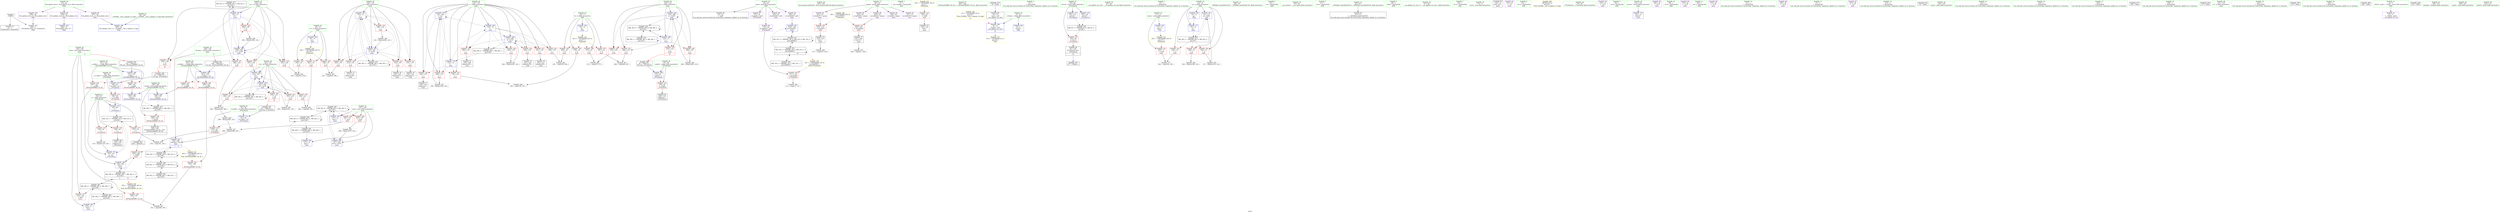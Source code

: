 digraph "SVFG" {
	label="SVFG";

	Node0x5646e9a7a780 [shape=record,color=grey,label="{NodeID: 0\nNullPtr}"];
	Node0x5646e9a7a780 -> Node0x5646e9a91f70[style=solid];
	Node0x5646e9a7a780 -> Node0x5646e9a98750[style=solid];
	Node0x5646e9aaab80 [shape=record,color=black,label="{NodeID: 277\nMR_32V_2 = PHI(MR_32V_4, MR_32V_1, )\npts\{140 \}\n}"];
	Node0x5646e9aaab80 -> Node0x5646e9a997c0[style=dashed];
	Node0x5646e9a93d40 [shape=record,color=blue,label="{NodeID: 194\n143\<--299\ny\<--inc52\nmain\n}"];
	Node0x5646e9a93d40 -> Node0x5646e9a97280[style=dashed];
	Node0x5646e9a93d40 -> Node0x5646e9a97350[style=dashed];
	Node0x5646e9a93d40 -> Node0x5646e9a97420[style=dashed];
	Node0x5646e9a93d40 -> Node0x5646e9a974f0[style=dashed];
	Node0x5646e9a93d40 -> Node0x5646e9a93d40[style=dashed];
	Node0x5646e9a93d40 -> Node0x5646e9ab3680[style=dashed];
	Node0x5646e9a90f90 [shape=record,color=red,label="{NodeID: 111\n261\<--18\n\<--w\nmain\n}"];
	Node0x5646e9a90f90 -> Node0x5646e9a95070[style=solid];
	Node0x5646e9a8f0b0 [shape=record,color=green,label="{NodeID: 28\n22\<--24\ngrid\<--grid_field_insensitive\nGlob }"];
	Node0x5646e9a8f0b0 -> Node0x5646e9a92140[style=solid];
	Node0x5646e9a8f0b0 -> Node0x5646e9a93450[style=solid];
	Node0x5646e9a8f0b0 -> Node0x5646e9a93520[style=solid];
	Node0x5646e9a8f0b0 -> Node0x5646e9a935f0[style=solid];
	Node0x5646e9a8f0b0 -> Node0x5646e9a936c0[style=solid];
	Node0x5646e9a96f40 [shape=record,color=red,label="{NodeID: 139\n260\<--141\n\<--x2\nmain\n}"];
	Node0x5646e9a96f40 -> Node0x5646e9a95070[style=solid];
	Node0x5646e9a91a00 [shape=record,color=green,label="{NodeID: 56\n195\<--196\nllvm.memset.p0i8.i64\<--llvm.memset.p0i8.i64_field_insensitive\n}"];
	Node0x5646e9a9dfe0 [shape=record,color=grey,label="{NodeID: 250\n285 = Binary(283, 284, )\n}"];
	Node0x5646e9a9dfe0 -> Node0x5646e9a9dce0[style=solid];
	Node0x5646e9a98750 [shape=record,color=blue, style = dotted,label="{NodeID: 167\n368\<--3\nllvm.global_ctors_2\<--dummyVal\nGlob }"];
	Node0x5646e9a931e0 [shape=record,color=purple,label="{NodeID: 84\n214\<--20\narrayidx17\<--gmap\nmain\n}"];
	Node0x5646e9a931e0 -> Node0x5646e9a97830[style=solid];
	Node0x5646e9a7a8d0 [shape=record,color=green,label="{NodeID: 1\n7\<--1\n__dso_handle\<--dummyObj\nGlob }"];
	Node0x5646e9aab080 [shape=record,color=black,label="{NodeID: 278\nMR_34V_2 = PHI(MR_34V_3, MR_34V_1, )\npts\{142 \}\n}"];
	Node0x5646e9aab080 -> Node0x5646e9a99890[style=dashed];
	Node0x5646e9aab080 -> Node0x5646e9aab080[style=dashed];
	Node0x5646e9a93e10 [shape=record,color=blue,label="{NodeID: 195\n141\<--304\nx2\<--inc55\nmain\n}"];
	Node0x5646e9a93e10 -> Node0x5646e9a96f40[style=dashed];
	Node0x5646e9a93e10 -> Node0x5646e9a97010[style=dashed];
	Node0x5646e9a93e10 -> Node0x5646e9a970e0[style=dashed];
	Node0x5646e9a93e10 -> Node0x5646e9a971b0[style=dashed];
	Node0x5646e9a93e10 -> Node0x5646e9a99890[style=dashed];
	Node0x5646e9a93e10 -> Node0x5646e9a93e10[style=dashed];
	Node0x5646e9a93e10 -> Node0x5646e9aab080[style=dashed];
	Node0x5646e9a91060 [shape=record,color=red,label="{NodeID: 112\n152\<--29\n\<--stdin\nmain\n}"];
	Node0x5646e9a91060 -> Node0x5646e9a92680[style=solid];
	Node0x5646e9a8f1b0 [shape=record,color=green,label="{NodeID: 29\n40\<--44\nllvm.global_ctors\<--llvm.global_ctors_field_insensitive\nGlob }"];
	Node0x5646e9a8f1b0 -> Node0x5646e9a90470[style=solid];
	Node0x5646e9a8f1b0 -> Node0x5646e9a90570[style=solid];
	Node0x5646e9a8f1b0 -> Node0x5646e9a90670[style=solid];
	Node0x5646e9a97010 [shape=record,color=red,label="{NodeID: 140\n276\<--141\n\<--x2\nmain\n|{<s0>10}}"];
	Node0x5646e9a97010:s0 -> Node0x5646e9acc080[style=solid,color=red];
	Node0x5646e9a91b00 [shape=record,color=green,label="{NodeID: 57\n291\<--292\n_ZSt3maxIiERKT_S2_S2_\<--_ZSt3maxIiERKT_S2_S2__field_insensitive\n}"];
	Node0x5646e9a9e160 [shape=record,color=grey,label="{NodeID: 251\n246 = Binary(245, 120, )\n}"];
	Node0x5646e9a9e160 -> Node0x5646e9a99550[style=solid];
	Node0x5646e9a98850 [shape=record,color=blue,label="{NodeID: 168\n8\<--74\n_ZL2pi\<--conv\n__cxx_global_var_init.1\n|{<s0>14}}"];
	Node0x5646e9a98850:s0 -> Node0x5646e9abaf10[style=dashed,color=blue];
	Node0x5646e9a932b0 [shape=record,color=purple,label="{NodeID: 85\n222\<--20\narrayidx20\<--gmap\nmain\n}"];
	Node0x5646e9a7daa0 [shape=record,color=green,label="{NodeID: 2\n9\<--1\n\<--dummyObj\nCan only get source location for instruction, argument, global var or function.}"];
	Node0x5646e9aab580 [shape=record,color=black,label="{NodeID: 279\nMR_36V_2 = PHI(MR_36V_3, MR_36V_1, )\npts\{144 \}\n}"];
	Node0x5646e9aab580 -> Node0x5646e9aab580[style=dashed];
	Node0x5646e9aab580 -> Node0x5646e9ab3680[style=dashed];
	Node0x5646e9a93ee0 [shape=record,color=blue,label="{NodeID: 196\n139\<--309\nx1\<--inc58\nmain\n}"];
	Node0x5646e9a93ee0 -> Node0x5646e9a96b30[style=dashed];
	Node0x5646e9a93ee0 -> Node0x5646e9a96c00[style=dashed];
	Node0x5646e9a93ee0 -> Node0x5646e9a96cd0[style=dashed];
	Node0x5646e9a93ee0 -> Node0x5646e9a96da0[style=dashed];
	Node0x5646e9a93ee0 -> Node0x5646e9a96e70[style=dashed];
	Node0x5646e9a93ee0 -> Node0x5646e9a93ee0[style=dashed];
	Node0x5646e9a93ee0 -> Node0x5646e9aaab80[style=dashed];
	Node0x5646e9a91130 [shape=record,color=red,label="{NodeID: 113\n126\<--85\n\<--retval\n_Z7iscleariii\n}"];
	Node0x5646e9a91130 -> Node0x5646e9a925b0[style=solid];
	Node0x5646e9a8f2b0 [shape=record,color=green,label="{NodeID: 30\n45\<--46\n__cxx_global_var_init\<--__cxx_global_var_init_field_insensitive\n}"];
	Node0x5646e9a970e0 [shape=record,color=red,label="{NodeID: 141\n283\<--141\n\<--x2\nmain\n}"];
	Node0x5646e9a970e0 -> Node0x5646e9a9dfe0[style=solid];
	Node0x5646e9a91c00 [shape=record,color=green,label="{NodeID: 58\n339\<--340\nretval\<--retval_field_insensitive\n_ZSt3maxIiERKT_S2_S2_\n}"];
	Node0x5646e9a91c00 -> Node0x5646e9a97aa0[style=solid];
	Node0x5646e9a91c00 -> Node0x5646e9a94220[style=solid];
	Node0x5646e9a91c00 -> Node0x5646e9a942f0[style=solid];
	Node0x5646e9a9e2e0 [shape=record,color=grey,label="{NodeID: 252\n280 = Binary(279, 120, )\n}"];
	Node0x5646e9a9e2e0 -> Node0x5646e9a99a30[style=solid];
	Node0x5646e9a98920 [shape=record,color=blue,label="{NodeID: 169\n87\<--82\ny.addr\<--y\n_Z7iscleariii\n}"];
	Node0x5646e9a98920 -> Node0x5646e9a91200[style=dashed];
	Node0x5646e9a93380 [shape=record,color=purple,label="{NodeID: 86\n225\<--20\narrayidx22\<--gmap\nmain\n}"];
	Node0x5646e9a93380 -> Node0x5646e9a97900[style=solid];
	Node0x5646e9a7db30 [shape=record,color=green,label="{NodeID: 3\n12\<--1\n\<--dummyObj\nCan only get source location for instruction, argument, global var or function.}"];
	Node0x5646e9aaba80 [shape=record,color=black,label="{NodeID: 280\nMR_38V_2 = PHI(MR_38V_4, MR_38V_1, )\npts\{146 \}\n}"];
	Node0x5646e9aaba80 -> Node0x5646e9a99620[style=dashed];
	Node0x5646e9a93fb0 [shape=record,color=blue,label="{NodeID: 197\n14\<--317\ng\<--inc62\nmain\n}"];
	Node0x5646e9a93fb0 -> Node0x5646e9aa9c80[style=dashed];
	Node0x5646e9a91200 [shape=record,color=red,label="{NodeID: 114\n105\<--87\n\<--y.addr\n_Z7iscleariii\n}"];
	Node0x5646e9a91200 -> Node0x5646e9a92410[style=solid];
	Node0x5646e9a8f3b0 [shape=record,color=green,label="{NodeID: 31\n49\<--50\n_ZNSt8ios_base4InitC1Ev\<--_ZNSt8ios_base4InitC1Ev_field_insensitive\n}"];
	Node0x5646e9a971b0 [shape=record,color=red,label="{NodeID: 142\n303\<--141\n\<--x2\nmain\n}"];
	Node0x5646e9a971b0 -> Node0x5646e9a9e760[style=solid];
	Node0x5646e9a91cd0 [shape=record,color=green,label="{NodeID: 59\n341\<--342\n__a.addr\<--__a.addr_field_insensitive\n_ZSt3maxIiERKT_S2_S2_\n}"];
	Node0x5646e9a91cd0 -> Node0x5646e9a97b70[style=solid];
	Node0x5646e9a91cd0 -> Node0x5646e9a97c40[style=solid];
	Node0x5646e9a91cd0 -> Node0x5646e9a94080[style=solid];
	Node0x5646e9a9e460 [shape=record,color=grey,label="{NodeID: 253\n119 = Binary(118, 120, )\n}"];
	Node0x5646e9a9e460 -> Node0x5646e9a98d30[style=solid];
	Node0x5646e9a989f0 [shape=record,color=blue,label="{NodeID: 170\n89\<--83\nx1.addr\<--x1\n_Z7iscleariii\n}"];
	Node0x5646e9a989f0 -> Node0x5646e9a95bc0[style=dashed];
	Node0x5646e9a93450 [shape=record,color=purple,label="{NodeID: 87\n107\<--22\narrayidx\<--grid\n_Z7iscleariii\n}"];
	Node0x5646e9a7e880 [shape=record,color=green,label="{NodeID: 4\n25\<--1\n.str\<--dummyObj\nGlob }"];
	Node0x5646e9aabf80 [shape=record,color=black,label="{NodeID: 281\nMR_40V_2 = PHI(MR_40V_4, MR_40V_1, )\npts\{148 \}\n}"];
	Node0x5646e9aabf80 -> Node0x5646e9a996f0[style=dashed];
	Node0x5646e9a94080 [shape=record,color=blue,label="{NodeID: 198\n341\<--337\n__a.addr\<--__a\n_ZSt3maxIiERKT_S2_S2_\n}"];
	Node0x5646e9a94080 -> Node0x5646e9a97b70[style=dashed];
	Node0x5646e9a94080 -> Node0x5646e9a97c40[style=dashed];
	Node0x5646e9a95bc0 [shape=record,color=red,label="{NodeID: 115\n98\<--89\n\<--x1.addr\n_Z7iscleariii\n}"];
	Node0x5646e9a95bc0 -> Node0x5646e9a98b90[style=solid];
	Node0x5646e9a8f4b0 [shape=record,color=green,label="{NodeID: 32\n55\<--56\n__cxa_atexit\<--__cxa_atexit_field_insensitive\n}"];
	Node0x5646e9a97280 [shape=record,color=red,label="{NodeID: 143\n266\<--143\n\<--y\nmain\n}"];
	Node0x5646e9a97280 -> Node0x5646e9a94ef0[style=solid];
	Node0x5646e9a91da0 [shape=record,color=green,label="{NodeID: 60\n343\<--344\n__b.addr\<--__b.addr_field_insensitive\n_ZSt3maxIiERKT_S2_S2_\n}"];
	Node0x5646e9a91da0 -> Node0x5646e9a97d10[style=solid];
	Node0x5646e9a91da0 -> Node0x5646e9a97de0[style=solid];
	Node0x5646e9a91da0 -> Node0x5646e9a94150[style=solid];
	Node0x5646e9a9e5e0 [shape=record,color=grey,label="{NodeID: 254\n299 = Binary(298, 120, )\n}"];
	Node0x5646e9a9e5e0 -> Node0x5646e9a93d40[style=solid];
	Node0x5646e9a98ac0 [shape=record,color=blue,label="{NodeID: 171\n91\<--84\nx2.addr\<--x2\n_Z7iscleariii\n}"];
	Node0x5646e9a98ac0 -> Node0x5646e9a95c90[style=dashed];
	Node0x5646e9a93520 [shape=record,color=purple,label="{NodeID: 88\n110\<--22\narrayidx2\<--grid\n_Z7iscleariii\n}"];
	Node0x5646e9a93520 -> Node0x5646e9a95fd0[style=solid];
	Node0x5646e9a7e910 [shape=record,color=green,label="{NodeID: 5\n27\<--1\n.str.2\<--dummyObj\nGlob }"];
	Node0x5646e9aac480 [shape=record,color=black,label="{NodeID: 282\nMR_42V_2 = PHI(MR_42V_3, MR_42V_1, )\npts\{150 \}\n}"];
	Node0x5646e9aac480 -> Node0x5646e9aaeb80[style=dashed];
	Node0x5646e9a94150 [shape=record,color=blue,label="{NodeID: 199\n343\<--338\n__b.addr\<--__b\n_ZSt3maxIiERKT_S2_S2_\n}"];
	Node0x5646e9a94150 -> Node0x5646e9a97d10[style=dashed];
	Node0x5646e9a94150 -> Node0x5646e9a97de0[style=dashed];
	Node0x5646e9a95c90 [shape=record,color=red,label="{NodeID: 116\n102\<--91\n\<--x2.addr\n_Z7iscleariii\n}"];
	Node0x5646e9a95c90 -> Node0x5646e9a95370[style=solid];
	Node0x5646e9a8f5b0 [shape=record,color=green,label="{NodeID: 33\n54\<--60\n_ZNSt8ios_base4InitD1Ev\<--_ZNSt8ios_base4InitD1Ev_field_insensitive\n}"];
	Node0x5646e9a8f5b0 -> Node0x5646e9a92240[style=solid];
	Node0x5646e9ab5480 [shape=record,color=black,label="{NodeID: 310\nMR_49V_3 = PHI(MR_49V_4, MR_49V_2, )\npts\{340 \}\n}"];
	Node0x5646e9ab5480 -> Node0x5646e9a97aa0[style=dashed];
	Node0x5646e9a97350 [shape=record,color=red,label="{NodeID: 144\n270\<--143\n\<--y\nmain\n}"];
	Node0x5646e9a97350 -> Node0x5646e9a9f1e0[style=solid];
	Node0x5646e9a91e70 [shape=record,color=green,label="{NodeID: 61\n42\<--361\n_GLOBAL__sub_I_naguib_2_0.cpp\<--_GLOBAL__sub_I_naguib_2_0.cpp_field_insensitive\n}"];
	Node0x5646e9a91e70 -> Node0x5646e9a98650[style=solid];
	Node0x5646e9aae020 [shape=record,color=yellow,style=double,label="{NodeID: 338\n14V_1 = ENCHI(MR_14V_0)\npts\{240000 \}\nFun[_Z7iscleariii]}"];
	Node0x5646e9aae020 -> Node0x5646e9a95fd0[style=dashed];
	Node0x5646e9a9e760 [shape=record,color=grey,label="{NodeID: 255\n304 = Binary(303, 120, )\n}"];
	Node0x5646e9a9e760 -> Node0x5646e9a93e10[style=solid];
	Node0x5646e9a98b90 [shape=record,color=blue,label="{NodeID: 172\n93\<--98\ni\<--\n_Z7iscleariii\n}"];
	Node0x5646e9a98b90 -> Node0x5646e9ab2c80[style=dashed];
	Node0x5646e9a935f0 [shape=record,color=purple,label="{NodeID: 89\n233\<--22\narrayidx26\<--grid\nmain\n}"];
	Node0x5646e9a79690 [shape=record,color=green,label="{NodeID: 6\n29\<--1\nstdin\<--dummyObj\nGlob }"];
	Node0x5646e9aac980 [shape=record,color=black,label="{NodeID: 283\nMR_14V_2 = PHI(MR_14V_3, MR_14V_1, )\npts\{240000 \}\n}"];
	Node0x5646e9aac980 -> Node0x5646e9ab2780[style=dashed];
	Node0x5646e9a94220 [shape=record,color=blue,label="{NodeID: 200\n339\<--353\nretval\<--\n_ZSt3maxIiERKT_S2_S2_\n}"];
	Node0x5646e9a94220 -> Node0x5646e9ab5480[style=dashed];
	Node0x5646e9a95d60 [shape=record,color=red,label="{NodeID: 117\n101\<--93\n\<--i\n_Z7iscleariii\n}"];
	Node0x5646e9a95d60 -> Node0x5646e9a95370[style=solid];
	Node0x5646e9a8f6b0 [shape=record,color=green,label="{NodeID: 34\n67\<--68\n__cxx_global_var_init.1\<--__cxx_global_var_init.1_field_insensitive\n}"];
	Node0x5646e9a97420 [shape=record,color=red,label="{NodeID: 145\n274\<--143\n\<--y\nmain\n|{<s0>10}}"];
	Node0x5646e9a97420:s0 -> Node0x5646e9acbe00[style=solid,color=red];
	Node0x5646e9a91f70 [shape=record,color=black,label="{NodeID: 62\n2\<--3\ndummyVal\<--dummyVal\n}"];
	Node0x5646e9aae100 [shape=record,color=yellow,style=double,label="{NodeID: 339\n2V_1 = ENCHI(MR_2V_0)\npts\{10 \}\nFun[_GLOBAL__sub_I_naguib_2_0.cpp]|{<s0>14}}"];
	Node0x5646e9aae100:s0 -> Node0x5646e9a98850[style=dashed,color=red];
	Node0x5646e9a9e8e0 [shape=record,color=grey,label="{NodeID: 256\n169 = Binary(168, 120, )\n}"];
	Node0x5646e9a98c60 [shape=record,color=blue,label="{NodeID: 173\n85\<--115\nretval\<--\n_Z7iscleariii\n}"];
	Node0x5646e9a98c60 -> Node0x5646e9aaf080[style=dashed];
	Node0x5646e9a936c0 [shape=record,color=purple,label="{NodeID: 90\n236\<--22\narrayidx28\<--grid\nmain\n}"];
	Node0x5646e9a936c0 -> Node0x5646e9a993b0[style=solid];
	Node0x5646e9a79720 [shape=record,color=green,label="{NodeID: 7\n30\<--1\n.str.3\<--dummyObj\nGlob }"];
	Node0x5646e9a942f0 [shape=record,color=blue,label="{NodeID: 201\n339\<--356\nretval\<--\n_ZSt3maxIiERKT_S2_S2_\n}"];
	Node0x5646e9a942f0 -> Node0x5646e9ab5480[style=dashed];
	Node0x5646e9a95e30 [shape=record,color=red,label="{NodeID: 118\n108\<--93\n\<--i\n_Z7iscleariii\n}"];
	Node0x5646e9a95e30 -> Node0x5646e9a924e0[style=solid];
	Node0x5646e9a8f7b0 [shape=record,color=green,label="{NodeID: 35\n72\<--73\nacos\<--acos_field_insensitive\n}"];
	Node0x5646e9ab64a0 [shape=record,color=yellow,style=double,label="{NodeID: 312\n16V_1 = ENCHI(MR_16V_0)\npts\{1 \}\nFun[main]}"];
	Node0x5646e9ab64a0 -> Node0x5646e9a91060[style=dashed];
	Node0x5646e9a974f0 [shape=record,color=red,label="{NodeID: 146\n298\<--143\n\<--y\nmain\n}"];
	Node0x5646e9a974f0 -> Node0x5646e9a9e5e0[style=solid];
	Node0x5646e9a92070 [shape=record,color=black,label="{NodeID: 63\n130\<--12\nmain_ret\<--\nmain\n}"];
	Node0x5646e9a9ea60 [shape=record,color=grey,label="{NodeID: 257\n189 = Binary(188, 120, )\n}"];
	Node0x5646e9a9ea60 -> Node0x5646e9a99140[style=solid];
	Node0x5646e9a98d30 [shape=record,color=blue,label="{NodeID: 174\n93\<--119\ni\<--inc\n_Z7iscleariii\n}"];
	Node0x5646e9a98d30 -> Node0x5646e9ab2c80[style=dashed];
	Node0x5646e9a93790 [shape=record,color=purple,label="{NodeID: 91\n153\<--25\n\<--.str\nmain\n}"];
	Node0x5646e9a797b0 [shape=record,color=green,label="{NodeID: 8\n32\<--1\n.str.4\<--dummyObj\nGlob }"];
	Node0x5646e9aba950 [shape=record,color=yellow,style=double,label="{NodeID: 368\nRETMU(2V_2)\npts\{10 \}\nFun[_GLOBAL__sub_I_naguib_2_0.cpp]}"];
	Node0x5646e9a95f00 [shape=record,color=red,label="{NodeID: 119\n118\<--93\n\<--i\n_Z7iscleariii\n}"];
	Node0x5646e9a95f00 -> Node0x5646e9a9e460[style=solid];
	Node0x5646e9a8f8b0 [shape=record,color=green,label="{NodeID: 36\n79\<--80\n_Z7iscleariii\<--_Z7iscleariii_field_insensitive\n}"];
	Node0x5646e9ab65b0 [shape=record,color=yellow,style=double,label="{NodeID: 313\n18V_1 = ENCHI(MR_18V_0)\npts\{13 \}\nFun[main]}"];
	Node0x5646e9ab65b0 -> Node0x5646e9a90770[style=dashed];
	Node0x5646e9a975c0 [shape=record,color=red,label="{NodeID: 147\n312\<--145\n\<--best\nmain\n}"];
	Node0x5646e9a92140 [shape=record,color=black,label="{NodeID: 64\n23\<--22\n\<--grid\nCan only get source location for instruction, argument, global var or function.}"];
	Node0x5646e9a9ebe0 [shape=record,color=grey,label="{NodeID: 258\n309 = Binary(308, 120, )\n}"];
	Node0x5646e9a9ebe0 -> Node0x5646e9a93ee0[style=solid];
	Node0x5646e9a98e00 [shape=record,color=blue,label="{NodeID: 175\n85\<--124\nretval\<--\n_Z7iscleariii\n}"];
	Node0x5646e9a98e00 -> Node0x5646e9aaf080[style=dashed];
	Node0x5646e9a93860 [shape=record,color=purple,label="{NodeID: 92\n154\<--27\n\<--.str.2\nmain\n}"];
	Node0x5646e9a79840 [shape=record,color=green,label="{NodeID: 9\n34\<--1\n.str.5\<--dummyObj\nGlob }"];
	Node0x5646e9a95fd0 [shape=record,color=red,label="{NodeID: 120\n111\<--110\n\<--arrayidx2\n_Z7iscleariii\n}"];
	Node0x5646e9a95fd0 -> Node0x5646e9a951f0[style=solid];
	Node0x5646e9a8f9b0 [shape=record,color=green,label="{NodeID: 37\n85\<--86\nretval\<--retval_field_insensitive\n_Z7iscleariii\n}"];
	Node0x5646e9a8f9b0 -> Node0x5646e9a91130[style=solid];
	Node0x5646e9a8f9b0 -> Node0x5646e9a98c60[style=solid];
	Node0x5646e9a8f9b0 -> Node0x5646e9a98e00[style=solid];
	Node0x5646e9a97690 [shape=record,color=red,label="{NodeID: 148\n279\<--147\n\<--prev\nmain\n}"];
	Node0x5646e9a97690 -> Node0x5646e9a9e2e0[style=solid];
	Node0x5646e9a92240 [shape=record,color=black,label="{NodeID: 65\n53\<--54\n\<--_ZNSt8ios_base4InitD1Ev\nCan only get source location for instruction, argument, global var or function.}"];
	Node0x5646e9a9ed60 [shape=record,color=grey,label="{NodeID: 259\n317 = Binary(316, 120, )\n}"];
	Node0x5646e9a9ed60 -> Node0x5646e9a93fb0[style=solid];
	Node0x5646e9a98ed0 [shape=record,color=blue,label="{NodeID: 176\n131\<--12\nretval\<--\nmain\n}"];
	Node0x5646e9a93930 [shape=record,color=purple,label="{NodeID: 93\n158\<--30\n\<--.str.3\nmain\n}"];
	Node0x5646e9a7ea10 [shape=record,color=green,label="{NodeID: 10\n36\<--1\n.str.6\<--dummyObj\nGlob }"];
	Node0x5646e9aae590 [shape=record,color=black,label="{NodeID: 287\nMR_38V_4 = PHI(MR_38V_5, MR_38V_3, )\npts\{146 \}\n}"];
	Node0x5646e9aae590 -> Node0x5646e9a975c0[style=dashed];
	Node0x5646e9aae590 -> Node0x5646e9aaba80[style=dashed];
	Node0x5646e9aae590 -> Node0x5646e9aae590[style=dashed];
	Node0x5646e9aae590 -> Node0x5646e9ab0e80[style=dashed];
	Node0x5646e9a960a0 [shape=record,color=red,label="{NodeID: 121\n178\<--133\n\<--i\nmain\n}"];
	Node0x5646e9a960a0 -> Node0x5646e9a94d70[style=solid];
	Node0x5646e9a8fa80 [shape=record,color=green,label="{NodeID: 38\n87\<--88\ny.addr\<--y.addr_field_insensitive\n_Z7iscleariii\n}"];
	Node0x5646e9a8fa80 -> Node0x5646e9a91200[style=solid];
	Node0x5646e9a8fa80 -> Node0x5646e9a98920[style=solid];
	Node0x5646e9ab6770 [shape=record,color=yellow,style=double,label="{NodeID: 315\n22V_1 = ENCHI(MR_22V_0)\npts\{17 \}\nFun[main]}"];
	Node0x5646e9ab6770 -> Node0x5646e9a90ab0[style=dashed];
	Node0x5646e9ab6770 -> Node0x5646e9a90b80[style=dashed];
	Node0x5646e9ab6770 -> Node0x5646e9a90c50[style=dashed];
	Node0x5646e9ab6770 -> Node0x5646e9a90d20[style=dashed];
	Node0x5646e9a97760 [shape=record,color=red,label="{NodeID: 149\n287\<--147\n\<--prev\nmain\n}"];
	Node0x5646e9a97760 -> Node0x5646e9a9db60[style=solid];
	Node0x5646e9a92340 [shape=record,color=black,label="{NodeID: 66\n74\<--70\nconv\<--call\n__cxx_global_var_init.1\n}"];
	Node0x5646e9a92340 -> Node0x5646e9a98850[style=solid];
	Node0x5646e9a9eee0 [shape=record,color=grey,label="{NodeID: 260\n217 = cmp(216, 218, )\n}"];
	Node0x5646e9a98fa0 [shape=record,color=blue,label="{NodeID: 177\n14\<--12\ng\<--\nmain\n}"];
	Node0x5646e9a98fa0 -> Node0x5646e9aa9c80[style=dashed];
	Node0x5646e9a93a00 [shape=record,color=purple,label="{NodeID: 94\n170\<--32\n\<--.str.4\nmain\n}"];
	Node0x5646e9a7eaa0 [shape=record,color=green,label="{NodeID: 11\n38\<--1\n.str.7\<--dummyObj\nGlob }"];
	Node0x5646e9aae680 [shape=record,color=black,label="{NodeID: 288\nMR_40V_4 = PHI(MR_40V_5, MR_40V_3, )\npts\{148 \}\n}"];
	Node0x5646e9aae680 -> Node0x5646e9aabf80[style=dashed];
	Node0x5646e9aae680 -> Node0x5646e9aae680[style=dashed];
	Node0x5646e9aae680 -> Node0x5646e9ab1380[style=dashed];
	Node0x5646e9a96170 [shape=record,color=red,label="{NodeID: 122\n182\<--133\n\<--i\nmain\n}"];
	Node0x5646e9a96170 -> Node0x5646e9a92750[style=solid];
	Node0x5646e9a8fb50 [shape=record,color=green,label="{NodeID: 39\n89\<--90\nx1.addr\<--x1.addr_field_insensitive\n_Z7iscleariii\n}"];
	Node0x5646e9a8fb50 -> Node0x5646e9a95bc0[style=solid];
	Node0x5646e9a8fb50 -> Node0x5646e9a989f0[style=solid];
	Node0x5646e9ab6850 [shape=record,color=yellow,style=double,label="{NodeID: 316\n24V_1 = ENCHI(MR_24V_0)\npts\{19 \}\nFun[main]}"];
	Node0x5646e9ab6850 -> Node0x5646e9a90df0[style=dashed];
	Node0x5646e9ab6850 -> Node0x5646e9a90ec0[style=dashed];
	Node0x5646e9ab6850 -> Node0x5646e9a90f90[style=dashed];
	Node0x5646e9a97830 [shape=record,color=red,label="{NodeID: 150\n215\<--214\n\<--arrayidx17\nmain\n}"];
	Node0x5646e9a97830 -> Node0x5646e9a929c0[style=solid];
	Node0x5646e9a92410 [shape=record,color=black,label="{NodeID: 67\n106\<--105\nidxprom\<--\n_Z7iscleariii\n}"];
	Node0x5646e9a9f060 [shape=record,color=grey,label="{NodeID: 261\n351 = cmp(348, 350, )\n}"];
	Node0x5646e9a99070 [shape=record,color=blue,label="{NodeID: 178\n133\<--12\ni\<--\nmain\n}"];
	Node0x5646e9a99070 -> Node0x5646e9a960a0[style=dashed];
	Node0x5646e9a99070 -> Node0x5646e9a96170[style=dashed];
	Node0x5646e9a99070 -> Node0x5646e9a96240[style=dashed];
	Node0x5646e9a99070 -> Node0x5646e9a99140[style=dashed];
	Node0x5646e9a99070 -> Node0x5646e9a99210[style=dashed];
	Node0x5646e9a93ad0 [shape=record,color=purple,label="{NodeID: 95\n174\<--34\n\<--.str.5\nmain\n}"];
	Node0x5646e9a7eb70 [shape=record,color=green,label="{NodeID: 12\n41\<--1\n\<--dummyObj\nCan only get source location for instruction, argument, global var or function.}"];
	Node0x5646e9aaeb80 [shape=record,color=black,label="{NodeID: 289\nMR_42V_3 = PHI(MR_42V_4, MR_42V_2, )\npts\{150 \}\n}"];
	Node0x5646e9aaeb80 -> Node0x5646e9aac480[style=dashed];
	Node0x5646e9aaeb80 -> Node0x5646e9aaeb80[style=dashed];
	Node0x5646e9aaeb80 -> Node0x5646e9ab1880[style=dashed];
	Node0x5646e9a96240 [shape=record,color=red,label="{NodeID: 123\n188\<--133\n\<--i\nmain\n}"];
	Node0x5646e9a96240 -> Node0x5646e9a9ea60[style=solid];
	Node0x5646e9a8fc20 [shape=record,color=green,label="{NodeID: 40\n91\<--92\nx2.addr\<--x2.addr_field_insensitive\n_Z7iscleariii\n}"];
	Node0x5646e9a8fc20 -> Node0x5646e9a95c90[style=solid];
	Node0x5646e9a8fc20 -> Node0x5646e9a98ac0[style=solid];
	Node0x5646e9a97900 [shape=record,color=red,label="{NodeID: 151\n226\<--225\n\<--arrayidx22\nmain\n}"];
	Node0x5646e9a97900 -> Node0x5646e9a92c30[style=solid];
	Node0x5646e9a924e0 [shape=record,color=black,label="{NodeID: 68\n109\<--108\nidxprom1\<--\n_Z7iscleariii\n}"];
	Node0x5646e9a9f1e0 [shape=record,color=grey,label="{NodeID: 262\n272 = cmp(270, 271, )\n}"];
	Node0x5646e9a99140 [shape=record,color=blue,label="{NodeID: 179\n133\<--189\ni\<--inc\nmain\n}"];
	Node0x5646e9a99140 -> Node0x5646e9a960a0[style=dashed];
	Node0x5646e9a99140 -> Node0x5646e9a96170[style=dashed];
	Node0x5646e9a99140 -> Node0x5646e9a96240[style=dashed];
	Node0x5646e9a99140 -> Node0x5646e9a99140[style=dashed];
	Node0x5646e9a99140 -> Node0x5646e9a99210[style=dashed];
	Node0x5646e9a902d0 [shape=record,color=purple,label="{NodeID: 96\n185\<--36\n\<--.str.6\nmain\n}"];
	Node0x5646e9a7ec40 [shape=record,color=green,label="{NodeID: 13\n71\<--1\n\<--dummyObj\nCan only get source location for instruction, argument, global var or function.}"];
	Node0x5646e9abaf10 [shape=record,color=yellow,style=double,label="{NodeID: 373\n2V_2 = CSCHI(MR_2V_1)\npts\{10 \}\nCS[]}"];
	Node0x5646e9aaf080 [shape=record,color=black,label="{NodeID: 290\nMR_4V_3 = PHI(MR_4V_4, MR_4V_2, )\npts\{86 \}\n}"];
	Node0x5646e9aaf080 -> Node0x5646e9a91130[style=dashed];
	Node0x5646e9a96310 [shape=record,color=red,label="{NodeID: 124\n199\<--133\n\<--i\nmain\n}"];
	Node0x5646e9a96310 -> Node0x5646e9a94bf0[style=solid];
	Node0x5646e9a8fcf0 [shape=record,color=green,label="{NodeID: 41\n93\<--94\ni\<--i_field_insensitive\n_Z7iscleariii\n}"];
	Node0x5646e9a8fcf0 -> Node0x5646e9a95d60[style=solid];
	Node0x5646e9a8fcf0 -> Node0x5646e9a95e30[style=solid];
	Node0x5646e9a8fcf0 -> Node0x5646e9a95f00[style=solid];
	Node0x5646e9a8fcf0 -> Node0x5646e9a98b90[style=solid];
	Node0x5646e9a8fcf0 -> Node0x5646e9a98d30[style=solid];
	Node0x5646e9a979d0 [shape=record,color=red,label="{NodeID: 152\n293\<--290\n\<--call49\nmain\n}"];
	Node0x5646e9a979d0 -> Node0x5646e9a93ba0[style=solid];
	Node0x5646e9a925b0 [shape=record,color=black,label="{NodeID: 69\n81\<--126\n_Z7iscleariii_ret\<--\n_Z7iscleariii\n|{<s0>10}}"];
	Node0x5646e9a925b0:s0 -> Node0x5646e9acb3f0[style=solid,color=blue];
	Node0x5646e9a9f360 [shape=record,color=grey,label="{NodeID: 263\n207 = cmp(205, 206, )\n}"];
	Node0x5646e9a99210 [shape=record,color=blue,label="{NodeID: 180\n133\<--12\ni\<--\nmain\n}"];
	Node0x5646e9a99210 -> Node0x5646e9a96310[style=dashed];
	Node0x5646e9a99210 -> Node0x5646e9a963e0[style=dashed];
	Node0x5646e9a99210 -> Node0x5646e9a964b0[style=dashed];
	Node0x5646e9a99210 -> Node0x5646e9a96580[style=dashed];
	Node0x5646e9a99210 -> Node0x5646e9a96650[style=dashed];
	Node0x5646e9a99210 -> Node0x5646e9a99550[style=dashed];
	Node0x5646e9a99210 -> Node0x5646e9aaa180[style=dashed];
	Node0x5646e9a903a0 [shape=record,color=purple,label="{NodeID: 97\n313\<--38\n\<--.str.7\nmain\n}"];
	Node0x5646e9a8e4a0 [shape=record,color=green,label="{NodeID: 14\n115\<--1\n\<--dummyObj\nCan only get source location for instruction, argument, global var or function.}"];
	Node0x5646e9acb190 [shape=record,color=black,label="{NodeID: 374\n52 = PHI()\n}"];
	Node0x5646e9a963e0 [shape=record,color=red,label="{NodeID: 125\n209\<--133\n\<--i\nmain\n}"];
	Node0x5646e9a963e0 -> Node0x5646e9a92820[style=solid];
	Node0x5646e9a8fdc0 [shape=record,color=green,label="{NodeID: 42\n128\<--129\nmain\<--main_field_insensitive\n}"];
	Node0x5646e9a97aa0 [shape=record,color=red,label="{NodeID: 153\n359\<--339\n\<--retval\n_ZSt3maxIiERKT_S2_S2_\n}"];
	Node0x5646e9a97aa0 -> Node0x5646e9a92ea0[style=solid];
	Node0x5646e9a92680 [shape=record,color=black,label="{NodeID: 70\n155\<--152\ncall\<--\nmain\n}"];
	Node0x5646e9a9f4e0 [shape=record,color=grey,label="{NodeID: 264\n255 = cmp(253, 254, )\n}"];
	Node0x5646e9a992e0 [shape=record,color=blue,label="{NodeID: 181\n135\<--12\nj\<--\nmain\n}"];
	Node0x5646e9a992e0 -> Node0x5646e9a96720[style=dashed];
	Node0x5646e9a992e0 -> Node0x5646e9a967f0[style=dashed];
	Node0x5646e9a992e0 -> Node0x5646e9a968c0[style=dashed];
	Node0x5646e9a992e0 -> Node0x5646e9a96990[style=dashed];
	Node0x5646e9a992e0 -> Node0x5646e9a96a60[style=dashed];
	Node0x5646e9a992e0 -> Node0x5646e9a992e0[style=dashed];
	Node0x5646e9a992e0 -> Node0x5646e9a99480[style=dashed];
	Node0x5646e9a992e0 -> Node0x5646e9aaa680[style=dashed];
	Node0x5646e9a90470 [shape=record,color=purple,label="{NodeID: 98\n366\<--40\nllvm.global_ctors_0\<--llvm.global_ctors\nGlob }"];
	Node0x5646e9a90470 -> Node0x5646e9a98550[style=solid];
	Node0x5646e9a8e530 [shape=record,color=green,label="{NodeID: 15\n120\<--1\n\<--dummyObj\nCan only get source location for instruction, argument, global var or function.}"];
	Node0x5646e9acb290 [shape=record,color=black,label="{NodeID: 375\n70 = PHI()\n}"];
	Node0x5646e9acb290 -> Node0x5646e9a92340[style=solid];
	Node0x5646e9a964b0 [shape=record,color=red,label="{NodeID: 126\n220\<--133\n\<--i\nmain\n}"];
	Node0x5646e9a964b0 -> Node0x5646e9a92a90[style=solid];
	Node0x5646e9a8fec0 [shape=record,color=green,label="{NodeID: 43\n131\<--132\nretval\<--retval_field_insensitive\nmain\n}"];
	Node0x5646e9a8fec0 -> Node0x5646e9a98ed0[style=solid];
	Node0x5646e9a97b70 [shape=record,color=red,label="{NodeID: 154\n347\<--341\n\<--__a.addr\n_ZSt3maxIiERKT_S2_S2_\n}"];
	Node0x5646e9a97b70 -> Node0x5646e9a97eb0[style=solid];
	Node0x5646e9a92750 [shape=record,color=black,label="{NodeID: 71\n183\<--182\nidxprom\<--\nmain\n}"];
	Node0x5646e9a94bf0 [shape=record,color=grey,label="{NodeID: 265\n201 = cmp(199, 200, )\n}"];
	Node0x5646e9a993b0 [shape=record,color=blue,label="{NodeID: 182\n236\<--120\narrayidx28\<--\nmain\n}"];
	Node0x5646e9a993b0 -> Node0x5646e9aa9780[style=dashed];
	Node0x5646e9a90570 [shape=record,color=purple,label="{NodeID: 99\n367\<--40\nllvm.global_ctors_1\<--llvm.global_ctors\nGlob }"];
	Node0x5646e9a90570 -> Node0x5646e9a98650[style=solid];
	Node0x5646e9a8e5c0 [shape=record,color=green,label="{NodeID: 16\n124\<--1\n\<--dummyObj\nCan only get source location for instruction, argument, global var or function.}"];
	Node0x5646e9acb3f0 [shape=record,color=black,label="{NodeID: 376\n277 = PHI(81, )\n}"];
	Node0x5646e9a96580 [shape=record,color=red,label="{NodeID: 127\n231\<--133\n\<--i\nmain\n}"];
	Node0x5646e9a96580 -> Node0x5646e9a92d00[style=solid];
	Node0x5646e9a8ff90 [shape=record,color=green,label="{NodeID: 44\n133\<--134\ni\<--i_field_insensitive\nmain\n}"];
	Node0x5646e9a8ff90 -> Node0x5646e9a960a0[style=solid];
	Node0x5646e9a8ff90 -> Node0x5646e9a96170[style=solid];
	Node0x5646e9a8ff90 -> Node0x5646e9a96240[style=solid];
	Node0x5646e9a8ff90 -> Node0x5646e9a96310[style=solid];
	Node0x5646e9a8ff90 -> Node0x5646e9a963e0[style=solid];
	Node0x5646e9a8ff90 -> Node0x5646e9a964b0[style=solid];
	Node0x5646e9a8ff90 -> Node0x5646e9a96580[style=solid];
	Node0x5646e9a8ff90 -> Node0x5646e9a96650[style=solid];
	Node0x5646e9a8ff90 -> Node0x5646e9a99070[style=solid];
	Node0x5646e9a8ff90 -> Node0x5646e9a99140[style=solid];
	Node0x5646e9a8ff90 -> Node0x5646e9a99210[style=solid];
	Node0x5646e9a8ff90 -> Node0x5646e9a99550[style=solid];
	Node0x5646e9a97c40 [shape=record,color=red,label="{NodeID: 155\n356\<--341\n\<--__a.addr\n_ZSt3maxIiERKT_S2_S2_\n}"];
	Node0x5646e9a97c40 -> Node0x5646e9a942f0[style=solid];
	Node0x5646e9a92820 [shape=record,color=black,label="{NodeID: 72\n210\<--209\nidxprom14\<--\nmain\n}"];
	Node0x5646e9a94d70 [shape=record,color=grey,label="{NodeID: 266\n180 = cmp(178, 179, )\n}"];
	Node0x5646e9a99480 [shape=record,color=blue,label="{NodeID: 183\n135\<--241\nj\<--inc30\nmain\n}"];
	Node0x5646e9a99480 -> Node0x5646e9a96720[style=dashed];
	Node0x5646e9a99480 -> Node0x5646e9a967f0[style=dashed];
	Node0x5646e9a99480 -> Node0x5646e9a968c0[style=dashed];
	Node0x5646e9a99480 -> Node0x5646e9a96990[style=dashed];
	Node0x5646e9a99480 -> Node0x5646e9a96a60[style=dashed];
	Node0x5646e9a99480 -> Node0x5646e9a992e0[style=dashed];
	Node0x5646e9a99480 -> Node0x5646e9a99480[style=dashed];
	Node0x5646e9a99480 -> Node0x5646e9aaa680[style=dashed];
	Node0x5646e9a90670 [shape=record,color=purple,label="{NodeID: 100\n368\<--40\nllvm.global_ctors_2\<--llvm.global_ctors\nGlob }"];
	Node0x5646e9a90670 -> Node0x5646e9a98750[style=solid];
	Node0x5646e9a8e650 [shape=record,color=green,label="{NodeID: 17\n193\<--1\n\<--dummyObj\nCan only get source location for instruction, argument, global var or function.}"];
	Node0x5646e9acb4f0 [shape=record,color=black,label="{NodeID: 377\n159 = PHI()\n}"];
	Node0x5646e9a96650 [shape=record,color=red,label="{NodeID: 128\n245\<--133\n\<--i\nmain\n}"];
	Node0x5646e9a96650 -> Node0x5646e9a9e160[style=solid];
	Node0x5646e9a90060 [shape=record,color=green,label="{NodeID: 45\n135\<--136\nj\<--j_field_insensitive\nmain\n}"];
	Node0x5646e9a90060 -> Node0x5646e9a96720[style=solid];
	Node0x5646e9a90060 -> Node0x5646e9a967f0[style=solid];
	Node0x5646e9a90060 -> Node0x5646e9a968c0[style=solid];
	Node0x5646e9a90060 -> Node0x5646e9a96990[style=solid];
	Node0x5646e9a90060 -> Node0x5646e9a96a60[style=solid];
	Node0x5646e9a90060 -> Node0x5646e9a992e0[style=solid];
	Node0x5646e9a90060 -> Node0x5646e9a99480[style=solid];
	Node0x5646e9a97d10 [shape=record,color=red,label="{NodeID: 156\n349\<--343\n\<--__b.addr\n_ZSt3maxIiERKT_S2_S2_\n}"];
	Node0x5646e9a97d10 -> Node0x5646e9a97f80[style=solid];
	Node0x5646e9a928f0 [shape=record,color=black,label="{NodeID: 73\n213\<--212\nidxprom16\<--\nmain\n}"];
	Node0x5646e9a94ef0 [shape=record,color=grey,label="{NodeID: 267\n268 = cmp(266, 267, )\n}"];
	Node0x5646e9a99550 [shape=record,color=blue,label="{NodeID: 184\n133\<--246\ni\<--inc33\nmain\n}"];
	Node0x5646e9a99550 -> Node0x5646e9a96310[style=dashed];
	Node0x5646e9a99550 -> Node0x5646e9a963e0[style=dashed];
	Node0x5646e9a99550 -> Node0x5646e9a964b0[style=dashed];
	Node0x5646e9a99550 -> Node0x5646e9a96580[style=dashed];
	Node0x5646e9a99550 -> Node0x5646e9a96650[style=dashed];
	Node0x5646e9a99550 -> Node0x5646e9a99550[style=dashed];
	Node0x5646e9a99550 -> Node0x5646e9aaa180[style=dashed];
	Node0x5646e9a90770 [shape=record,color=red,label="{NodeID: 101\n165\<--11\n\<--cases\nmain\n}"];
	Node0x5646e9a90770 -> Node0x5646e9a954f0[style=solid];
	Node0x5646e9a8e6e0 [shape=record,color=green,label="{NodeID: 18\n194\<--1\n\<--dummyObj\nCan only get source location for instruction, argument, global var or function.}"];
	Node0x5646e9acb5c0 [shape=record,color=black,label="{NodeID: 378\n171 = PHI()\n}"];
	Node0x5646e9a96720 [shape=record,color=red,label="{NodeID: 129\n205\<--135\n\<--j\nmain\n}"];
	Node0x5646e9a96720 -> Node0x5646e9a9f360[style=solid];
	Node0x5646e9a90130 [shape=record,color=green,label="{NodeID: 46\n137\<--138\nk\<--k_field_insensitive\nmain\n}"];
	Node0x5646e9a97de0 [shape=record,color=red,label="{NodeID: 157\n353\<--343\n\<--__b.addr\n_ZSt3maxIiERKT_S2_S2_\n}"];
	Node0x5646e9a97de0 -> Node0x5646e9a94220[style=solid];
	Node0x5646e9a929c0 [shape=record,color=black,label="{NodeID: 74\n216\<--215\nconv\<--\nmain\n}"];
	Node0x5646e9a929c0 -> Node0x5646e9a9eee0[style=solid];
	Node0x5646e9a95070 [shape=record,color=grey,label="{NodeID: 268\n262 = cmp(260, 261, )\n}"];
	Node0x5646e9a99620 [shape=record,color=blue,label="{NodeID: 185\n145\<--12\nbest\<--\nmain\n}"];
	Node0x5646e9a99620 -> Node0x5646e9aae590[style=dashed];
	Node0x5646e9a90840 [shape=record,color=red,label="{NodeID: 102\n164\<--14\n\<--g\nmain\n}"];
	Node0x5646e9a90840 -> Node0x5646e9a954f0[style=solid];
	Node0x5646e9a8e7b0 [shape=record,color=green,label="{NodeID: 19\n218\<--1\n\<--dummyObj\nCan only get source location for instruction, argument, global var or function.}"];
	Node0x5646e9acb690 [shape=record,color=black,label="{NodeID: 379\n175 = PHI()\n}"];
	Node0x5646e9ab0e80 [shape=record,color=black,label="{NodeID: 296\nMR_38V_6 = PHI(MR_38V_7, MR_38V_5, )\npts\{146 \}\n|{|<s4>11}}"];
	Node0x5646e9ab0e80 -> Node0x5646e9a979d0[style=dashed];
	Node0x5646e9ab0e80 -> Node0x5646e9a93ba0[style=dashed];
	Node0x5646e9ab0e80 -> Node0x5646e9aae590[style=dashed];
	Node0x5646e9ab0e80 -> Node0x5646e9ab0e80[style=dashed];
	Node0x5646e9ab0e80:s4 -> Node0x5646e9ab74c0[style=dashed,color=red];
	Node0x5646e9a967f0 [shape=record,color=red,label="{NodeID: 130\n212\<--135\n\<--j\nmain\n}"];
	Node0x5646e9a967f0 -> Node0x5646e9a928f0[style=solid];
	Node0x5646e9a90200 [shape=record,color=green,label="{NodeID: 47\n139\<--140\nx1\<--x1_field_insensitive\nmain\n}"];
	Node0x5646e9a90200 -> Node0x5646e9a96b30[style=solid];
	Node0x5646e9a90200 -> Node0x5646e9a96c00[style=solid];
	Node0x5646e9a90200 -> Node0x5646e9a96cd0[style=solid];
	Node0x5646e9a90200 -> Node0x5646e9a96da0[style=solid];
	Node0x5646e9a90200 -> Node0x5646e9a96e70[style=solid];
	Node0x5646e9a90200 -> Node0x5646e9a997c0[style=solid];
	Node0x5646e9a90200 -> Node0x5646e9a93ee0[style=solid];
	Node0x5646e9a97eb0 [shape=record,color=red,label="{NodeID: 158\n348\<--347\n\<--\n_ZSt3maxIiERKT_S2_S2_\n}"];
	Node0x5646e9a97eb0 -> Node0x5646e9a9f060[style=solid];
	Node0x5646e9a92a90 [shape=record,color=black,label="{NodeID: 75\n221\<--220\nidxprom19\<--\nmain\n}"];
	Node0x5646e9a951f0 [shape=record,color=grey,label="{NodeID: 269\n112 = cmp(111, 12, )\n}"];
	Node0x5646e9a996f0 [shape=record,color=blue,label="{NodeID: 186\n147\<--12\nprev\<--\nmain\n}"];
	Node0x5646e9a996f0 -> Node0x5646e9aae680[style=dashed];
	Node0x5646e9a90910 [shape=record,color=red,label="{NodeID: 103\n168\<--14\n\<--g\nmain\n}"];
	Node0x5646e9a90910 -> Node0x5646e9a9e8e0[style=solid];
	Node0x5646e9a8e8b0 [shape=record,color=green,label="{NodeID: 20\n229\<--1\n\<--dummyObj\nCan only get source location for instruction, argument, global var or function.}"];
	Node0x5646e9acb790 [shape=record,color=black,label="{NodeID: 380\n186 = PHI()\n}"];
	Node0x5646e9ab1380 [shape=record,color=black,label="{NodeID: 297\nMR_40V_6 = PHI(MR_40V_8, MR_40V_5, )\npts\{148 \}\n}"];
	Node0x5646e9ab1380 -> Node0x5646e9a97690[style=dashed];
	Node0x5646e9ab1380 -> Node0x5646e9a97760[style=dashed];
	Node0x5646e9ab1380 -> Node0x5646e9a99a30[style=dashed];
	Node0x5646e9ab1380 -> Node0x5646e9a93c70[style=dashed];
	Node0x5646e9ab1380 -> Node0x5646e9aae680[style=dashed];
	Node0x5646e9ab1380 -> Node0x5646e9ab1380[style=dashed];
	Node0x5646e9a968c0 [shape=record,color=red,label="{NodeID: 131\n223\<--135\n\<--j\nmain\n}"];
	Node0x5646e9a968c0 -> Node0x5646e9a92b60[style=solid];
	Node0x5646e9a912f0 [shape=record,color=green,label="{NodeID: 48\n141\<--142\nx2\<--x2_field_insensitive\nmain\n}"];
	Node0x5646e9a912f0 -> Node0x5646e9a96f40[style=solid];
	Node0x5646e9a912f0 -> Node0x5646e9a97010[style=solid];
	Node0x5646e9a912f0 -> Node0x5646e9a970e0[style=solid];
	Node0x5646e9a912f0 -> Node0x5646e9a971b0[style=solid];
	Node0x5646e9a912f0 -> Node0x5646e9a99890[style=solid];
	Node0x5646e9a912f0 -> Node0x5646e9a93e10[style=solid];
	Node0x5646e9a97f80 [shape=record,color=red,label="{NodeID: 159\n350\<--349\n\<--\n_ZSt3maxIiERKT_S2_S2_\n}"];
	Node0x5646e9a97f80 -> Node0x5646e9a9f060[style=solid];
	Node0x5646e9a92b60 [shape=record,color=black,label="{NodeID: 76\n224\<--223\nidxprom21\<--\nmain\n}"];
	Node0x5646e9a95370 [shape=record,color=grey,label="{NodeID: 270\n103 = cmp(101, 102, )\n}"];
	Node0x5646e9a997c0 [shape=record,color=blue,label="{NodeID: 187\n139\<--12\nx1\<--\nmain\n}"];
	Node0x5646e9a997c0 -> Node0x5646e9a96b30[style=dashed];
	Node0x5646e9a997c0 -> Node0x5646e9a96c00[style=dashed];
	Node0x5646e9a997c0 -> Node0x5646e9a96cd0[style=dashed];
	Node0x5646e9a997c0 -> Node0x5646e9a96da0[style=dashed];
	Node0x5646e9a997c0 -> Node0x5646e9a96e70[style=dashed];
	Node0x5646e9a997c0 -> Node0x5646e9a93ee0[style=dashed];
	Node0x5646e9a997c0 -> Node0x5646e9aaab80[style=dashed];
	Node0x5646e9a909e0 [shape=record,color=red,label="{NodeID: 104\n316\<--14\n\<--g\nmain\n}"];
	Node0x5646e9a909e0 -> Node0x5646e9a9ed60[style=solid];
	Node0x5646e9a8e9b0 [shape=record,color=green,label="{NodeID: 21\n4\<--6\n_ZStL8__ioinit\<--_ZStL8__ioinit_field_insensitive\nGlob }"];
	Node0x5646e9a8e9b0 -> Node0x5646e9a92f70[style=solid];
	Node0x5646e9acb890 [shape=record,color=black,label="{NodeID: 381\n290 = PHI(336, )\n}"];
	Node0x5646e9acb890 -> Node0x5646e9a979d0[style=solid];
	Node0x5646e9ab1880 [shape=record,color=black,label="{NodeID: 298\nMR_42V_5 = PHI(MR_42V_6, MR_42V_4, )\npts\{150 \}\n}"];
	Node0x5646e9ab1880 -> Node0x5646e9a99b00[style=dashed];
	Node0x5646e9ab1880 -> Node0x5646e9aaeb80[style=dashed];
	Node0x5646e9ab1880 -> Node0x5646e9ab1880[style=dashed];
	Node0x5646e9a96990 [shape=record,color=red,label="{NodeID: 132\n234\<--135\n\<--j\nmain\n}"];
	Node0x5646e9a96990 -> Node0x5646e9a92dd0[style=solid];
	Node0x5646e9a913c0 [shape=record,color=green,label="{NodeID: 49\n143\<--144\ny\<--y_field_insensitive\nmain\n}"];
	Node0x5646e9a913c0 -> Node0x5646e9a97280[style=solid];
	Node0x5646e9a913c0 -> Node0x5646e9a97350[style=solid];
	Node0x5646e9a913c0 -> Node0x5646e9a97420[style=solid];
	Node0x5646e9a913c0 -> Node0x5646e9a974f0[style=solid];
	Node0x5646e9a913c0 -> Node0x5646e9a99960[style=solid];
	Node0x5646e9a913c0 -> Node0x5646e9a93d40[style=solid];
	Node0x5646e9ab7110 [shape=record,color=yellow,style=double,label="{NodeID: 326\n44V_1 = ENCHI(MR_44V_0)\npts\{210000 \}\nFun[main]}"];
	Node0x5646e9ab7110 -> Node0x5646e9a97830[style=dashed];
	Node0x5646e9ab7110 -> Node0x5646e9a97900[style=dashed];
	Node0x5646e9a98050 [shape=record,color=blue,label="{NodeID: 160\n8\<--9\n_ZL2pi\<--\nGlob }"];
	Node0x5646e9a92c30 [shape=record,color=black,label="{NodeID: 77\n227\<--226\nconv23\<--\nmain\n}"];
	Node0x5646e9a92c30 -> Node0x5646e9a95670[style=solid];
	Node0x5646e9a954f0 [shape=record,color=grey,label="{NodeID: 271\n166 = cmp(164, 165, )\n}"];
	Node0x5646e9a99890 [shape=record,color=blue,label="{NodeID: 188\n141\<--257\nx2\<--\nmain\n}"];
	Node0x5646e9a99890 -> Node0x5646e9a96f40[style=dashed];
	Node0x5646e9a99890 -> Node0x5646e9a97010[style=dashed];
	Node0x5646e9a99890 -> Node0x5646e9a970e0[style=dashed];
	Node0x5646e9a99890 -> Node0x5646e9a971b0[style=dashed];
	Node0x5646e9a99890 -> Node0x5646e9a99890[style=dashed];
	Node0x5646e9a99890 -> Node0x5646e9a93e10[style=dashed];
	Node0x5646e9a99890 -> Node0x5646e9aab080[style=dashed];
	Node0x5646e9a90ab0 [shape=record,color=red,label="{NodeID: 105\n179\<--16\n\<--h\nmain\n}"];
	Node0x5646e9a90ab0 -> Node0x5646e9a94d70[style=solid];
	Node0x5646e9a8eab0 [shape=record,color=green,label="{NodeID: 22\n8\<--10\n_ZL2pi\<--_ZL2pi_field_insensitive\nGlob }"];
	Node0x5646e9a8eab0 -> Node0x5646e9a98050[style=solid];
	Node0x5646e9a8eab0 -> Node0x5646e9a98850[style=solid];
	Node0x5646e9acba80 [shape=record,color=black,label="{NodeID: 382\n314 = PHI()\n}"];
	Node0x5646e9a96a60 [shape=record,color=red,label="{NodeID: 133\n240\<--135\n\<--j\nmain\n}"];
	Node0x5646e9a96a60 -> Node0x5646e9a9de60[style=solid];
	Node0x5646e9a91490 [shape=record,color=green,label="{NodeID: 50\n145\<--146\nbest\<--best_field_insensitive\nmain\n|{|<s3>11}}"];
	Node0x5646e9a91490 -> Node0x5646e9a975c0[style=solid];
	Node0x5646e9a91490 -> Node0x5646e9a99620[style=solid];
	Node0x5646e9a91490 -> Node0x5646e9a93ba0[style=solid];
	Node0x5646e9a91490:s3 -> Node0x5646e9acbb50[style=solid,color=red];
	Node0x5646e9a98150 [shape=record,color=blue,label="{NodeID: 161\n11\<--12\ncases\<--\nGlob }"];
	Node0x5646e9a98150 -> Node0x5646e9ab65b0[style=dashed];
	Node0x5646e9a92d00 [shape=record,color=black,label="{NodeID: 78\n232\<--231\nidxprom25\<--\nmain\n}"];
	Node0x5646e9a95670 [shape=record,color=grey,label="{NodeID: 272\n228 = cmp(227, 229, )\n}"];
	Node0x5646e9a99960 [shape=record,color=blue,label="{NodeID: 189\n143\<--12\ny\<--\nmain\n}"];
	Node0x5646e9a99960 -> Node0x5646e9a97280[style=dashed];
	Node0x5646e9a99960 -> Node0x5646e9a97350[style=dashed];
	Node0x5646e9a99960 -> Node0x5646e9a97420[style=dashed];
	Node0x5646e9a99960 -> Node0x5646e9a974f0[style=dashed];
	Node0x5646e9a99960 -> Node0x5646e9a93d40[style=dashed];
	Node0x5646e9a99960 -> Node0x5646e9ab3680[style=dashed];
	Node0x5646e9a90b80 [shape=record,color=red,label="{NodeID: 106\n200\<--16\n\<--h\nmain\n}"];
	Node0x5646e9a90b80 -> Node0x5646e9a94bf0[style=solid];
	Node0x5646e9a8ebb0 [shape=record,color=green,label="{NodeID: 23\n11\<--13\ncases\<--cases_field_insensitive\nGlob }"];
	Node0x5646e9a8ebb0 -> Node0x5646e9a90770[style=solid];
	Node0x5646e9a8ebb0 -> Node0x5646e9a98150[style=solid];
	Node0x5646e9acbb50 [shape=record,color=black,label="{NodeID: 383\n337 = PHI(145, )\n0th arg _ZSt3maxIiERKT_S2_S2_ }"];
	Node0x5646e9acbb50 -> Node0x5646e9a94080[style=solid];
	Node0x5646e9a96b30 [shape=record,color=red,label="{NodeID: 134\n253\<--139\n\<--x1\nmain\n}"];
	Node0x5646e9a96b30 -> Node0x5646e9a9f4e0[style=solid];
	Node0x5646e9a91560 [shape=record,color=green,label="{NodeID: 51\n147\<--148\nprev\<--prev_field_insensitive\nmain\n}"];
	Node0x5646e9a91560 -> Node0x5646e9a97690[style=solid];
	Node0x5646e9a91560 -> Node0x5646e9a97760[style=solid];
	Node0x5646e9a91560 -> Node0x5646e9a996f0[style=solid];
	Node0x5646e9a91560 -> Node0x5646e9a99a30[style=solid];
	Node0x5646e9a91560 -> Node0x5646e9a93c70[style=solid];
	Node0x5646e9a98250 [shape=record,color=blue,label="{NodeID: 162\n14\<--12\ng\<--\nGlob }"];
	Node0x5646e9a98250 -> Node0x5646e9a98fa0[style=dashed];
	Node0x5646e9a92dd0 [shape=record,color=black,label="{NodeID: 79\n235\<--234\nidxprom27\<--\nmain\n}"];
	Node0x5646e9aa9780 [shape=record,color=black,label="{NodeID: 273\nMR_14V_5 = PHI(MR_14V_6, MR_14V_4, MR_14V_4, )\npts\{240000 \}\n}"];
	Node0x5646e9aa9780 -> Node0x5646e9a993b0[style=dashed];
	Node0x5646e9aa9780 -> Node0x5646e9aa9780[style=dashed];
	Node0x5646e9aa9780 -> Node0x5646e9ab2780[style=dashed];
	Node0x5646e9a99a30 [shape=record,color=blue,label="{NodeID: 190\n147\<--280\nprev\<--inc47\nmain\n}"];
	Node0x5646e9a99a30 -> Node0x5646e9ab1380[style=dashed];
	Node0x5646e9a90c50 [shape=record,color=red,label="{NodeID: 107\n267\<--16\n\<--h\nmain\n}"];
	Node0x5646e9a90c50 -> Node0x5646e9a94ef0[style=solid];
	Node0x5646e9a8ecb0 [shape=record,color=green,label="{NodeID: 24\n14\<--15\ng\<--g_field_insensitive\nGlob }"];
	Node0x5646e9a8ecb0 -> Node0x5646e9a90840[style=solid];
	Node0x5646e9a8ecb0 -> Node0x5646e9a90910[style=solid];
	Node0x5646e9a8ecb0 -> Node0x5646e9a909e0[style=solid];
	Node0x5646e9a8ecb0 -> Node0x5646e9a98250[style=solid];
	Node0x5646e9a8ecb0 -> Node0x5646e9a98fa0[style=solid];
	Node0x5646e9a8ecb0 -> Node0x5646e9a93fb0[style=solid];
	Node0x5646e9acbcc0 [shape=record,color=black,label="{NodeID: 384\n338 = PHI(149, )\n1st arg _ZSt3maxIiERKT_S2_S2_ }"];
	Node0x5646e9acbcc0 -> Node0x5646e9a94150[style=solid];
	Node0x5646e9ab2780 [shape=record,color=black,label="{NodeID: 301\nMR_14V_3 = PHI(MR_14V_4, MR_14V_2, )\npts\{240000 \}\n|{|<s4>10}}"];
	Node0x5646e9ab2780 -> Node0x5646e9a993b0[style=dashed];
	Node0x5646e9ab2780 -> Node0x5646e9aa9780[style=dashed];
	Node0x5646e9ab2780 -> Node0x5646e9aac980[style=dashed];
	Node0x5646e9ab2780 -> Node0x5646e9ab2780[style=dashed];
	Node0x5646e9ab2780:s4 -> Node0x5646e9aae020[style=dashed,color=red];
	Node0x5646e9a96c00 [shape=record,color=red,label="{NodeID: 135\n257\<--139\n\<--x1\nmain\n}"];
	Node0x5646e9a96c00 -> Node0x5646e9a99890[style=solid];
	Node0x5646e9a91630 [shape=record,color=green,label="{NodeID: 52\n149\<--150\nref.tmp\<--ref.tmp_field_insensitive\nmain\n|{|<s1>11}}"];
	Node0x5646e9a91630 -> Node0x5646e9a99b00[style=solid];
	Node0x5646e9a91630:s1 -> Node0x5646e9acbcc0[style=solid,color=red];
	Node0x5646e9a98350 [shape=record,color=blue,label="{NodeID: 163\n16\<--12\nh\<--\nGlob }"];
	Node0x5646e9a98350 -> Node0x5646e9ab6770[style=dashed];
	Node0x5646e9a92ea0 [shape=record,color=black,label="{NodeID: 80\n336\<--359\n_ZSt3maxIiERKT_S2_S2__ret\<--\n_ZSt3maxIiERKT_S2_S2_\n|{<s0>11}}"];
	Node0x5646e9a92ea0:s0 -> Node0x5646e9acb890[style=solid,color=blue];
	Node0x5646e9aa9c80 [shape=record,color=black,label="{NodeID: 274\nMR_20V_3 = PHI(MR_20V_4, MR_20V_2, )\npts\{15 \}\n}"];
	Node0x5646e9aa9c80 -> Node0x5646e9a90840[style=dashed];
	Node0x5646e9aa9c80 -> Node0x5646e9a90910[style=dashed];
	Node0x5646e9aa9c80 -> Node0x5646e9a909e0[style=dashed];
	Node0x5646e9aa9c80 -> Node0x5646e9a93fb0[style=dashed];
	Node0x5646e9a99b00 [shape=record,color=blue,label="{NodeID: 191\n149\<--288\nref.tmp\<--mul\nmain\n|{|<s2>11}}"];
	Node0x5646e9a99b00 -> Node0x5646e9a979d0[style=dashed];
	Node0x5646e9a99b00 -> Node0x5646e9ab1880[style=dashed];
	Node0x5646e9a99b00:s2 -> Node0x5646e9ab75a0[style=dashed,color=red];
	Node0x5646e9a90d20 [shape=record,color=red,label="{NodeID: 108\n271\<--16\n\<--h\nmain\n}"];
	Node0x5646e9a90d20 -> Node0x5646e9a9f1e0[style=solid];
	Node0x5646e9a8edb0 [shape=record,color=green,label="{NodeID: 25\n16\<--17\nh\<--h_field_insensitive\nGlob }"];
	Node0x5646e9a8edb0 -> Node0x5646e9a90ab0[style=solid];
	Node0x5646e9a8edb0 -> Node0x5646e9a90b80[style=solid];
	Node0x5646e9a8edb0 -> Node0x5646e9a90c50[style=solid];
	Node0x5646e9a8edb0 -> Node0x5646e9a90d20[style=solid];
	Node0x5646e9a8edb0 -> Node0x5646e9a98350[style=solid];
	Node0x5646e9acbe00 [shape=record,color=black,label="{NodeID: 385\n82 = PHI(274, )\n0th arg _Z7iscleariii }"];
	Node0x5646e9acbe00 -> Node0x5646e9a98920[style=solid];
	Node0x5646e9ab2c80 [shape=record,color=black,label="{NodeID: 302\nMR_12V_3 = PHI(MR_12V_4, MR_12V_2, )\npts\{94 \}\n}"];
	Node0x5646e9ab2c80 -> Node0x5646e9a95d60[style=dashed];
	Node0x5646e9ab2c80 -> Node0x5646e9a95e30[style=dashed];
	Node0x5646e9ab2c80 -> Node0x5646e9a95f00[style=dashed];
	Node0x5646e9ab2c80 -> Node0x5646e9a98d30[style=dashed];
	Node0x5646e9a96cd0 [shape=record,color=red,label="{NodeID: 136\n275\<--139\n\<--x1\nmain\n|{<s0>10}}"];
	Node0x5646e9a96cd0:s0 -> Node0x5646e9acbf40[style=solid,color=red];
	Node0x5646e9a91700 [shape=record,color=green,label="{NodeID: 53\n156\<--157\nfreopen\<--freopen_field_insensitive\n}"];
	Node0x5646e9ab74c0 [shape=record,color=yellow,style=double,label="{NodeID: 330\n38V_1 = ENCHI(MR_38V_0)\npts\{146 \}\nFun[_ZSt3maxIiERKT_S2_S2_]}"];
	Node0x5646e9ab74c0 -> Node0x5646e9a97eb0[style=dashed];
	Node0x5646e9a9db60 [shape=record,color=grey,label="{NodeID: 247\n288 = Binary(286, 287, )\n}"];
	Node0x5646e9a9db60 -> Node0x5646e9a99b00[style=solid];
	Node0x5646e9a98450 [shape=record,color=blue,label="{NodeID: 164\n18\<--12\nw\<--\nGlob }"];
	Node0x5646e9a98450 -> Node0x5646e9ab6850[style=dashed];
	Node0x5646e9a92f70 [shape=record,color=purple,label="{NodeID: 81\n51\<--4\n\<--_ZStL8__ioinit\n__cxx_global_var_init\n}"];
	Node0x5646e9aaa180 [shape=record,color=black,label="{NodeID: 275\nMR_28V_2 = PHI(MR_28V_7, MR_28V_1, )\npts\{134 \}\n}"];
	Node0x5646e9aaa180 -> Node0x5646e9a99070[style=dashed];
	Node0x5646e9a93ba0 [shape=record,color=blue,label="{NodeID: 192\n145\<--293\nbest\<--\nmain\n}"];
	Node0x5646e9a93ba0 -> Node0x5646e9ab0e80[style=dashed];
	Node0x5646e9a90df0 [shape=record,color=red,label="{NodeID: 109\n206\<--18\n\<--w\nmain\n}"];
	Node0x5646e9a90df0 -> Node0x5646e9a9f360[style=solid];
	Node0x5646e9a8eeb0 [shape=record,color=green,label="{NodeID: 26\n18\<--19\nw\<--w_field_insensitive\nGlob }"];
	Node0x5646e9a8eeb0 -> Node0x5646e9a90df0[style=solid];
	Node0x5646e9a8eeb0 -> Node0x5646e9a90ec0[style=solid];
	Node0x5646e9a8eeb0 -> Node0x5646e9a90f90[style=solid];
	Node0x5646e9a8eeb0 -> Node0x5646e9a98450[style=solid];
	Node0x5646e9acbf40 [shape=record,color=black,label="{NodeID: 386\n83 = PHI(275, )\n1st arg _Z7iscleariii }"];
	Node0x5646e9acbf40 -> Node0x5646e9a989f0[style=solid];
	Node0x5646e9a96da0 [shape=record,color=red,label="{NodeID: 137\n284\<--139\n\<--x1\nmain\n}"];
	Node0x5646e9a96da0 -> Node0x5646e9a9dfe0[style=solid];
	Node0x5646e9a91800 [shape=record,color=green,label="{NodeID: 54\n160\<--161\nscanf\<--scanf_field_insensitive\n}"];
	Node0x5646e9ab75a0 [shape=record,color=yellow,style=double,label="{NodeID: 331\n42V_1 = ENCHI(MR_42V_0)\npts\{150 \}\nFun[_ZSt3maxIiERKT_S2_S2_]}"];
	Node0x5646e9ab75a0 -> Node0x5646e9a97f80[style=dashed];
	Node0x5646e9a9dce0 [shape=record,color=grey,label="{NodeID: 248\n286 = Binary(285, 120, )\n}"];
	Node0x5646e9a9dce0 -> Node0x5646e9a9db60[style=solid];
	Node0x5646e9a98550 [shape=record,color=blue,label="{NodeID: 165\n366\<--41\nllvm.global_ctors_0\<--\nGlob }"];
	Node0x5646e9a93040 [shape=record,color=purple,label="{NodeID: 82\n184\<--20\narrayidx\<--gmap\nmain\n}"];
	Node0x5646e9aaa680 [shape=record,color=black,label="{NodeID: 276\nMR_30V_2 = PHI(MR_30V_3, MR_30V_1, )\npts\{136 \}\n}"];
	Node0x5646e9aaa680 -> Node0x5646e9a992e0[style=dashed];
	Node0x5646e9aaa680 -> Node0x5646e9aaa680[style=dashed];
	Node0x5646e9a93c70 [shape=record,color=blue,label="{NodeID: 193\n147\<--12\nprev\<--\nmain\n}"];
	Node0x5646e9a93c70 -> Node0x5646e9ab1380[style=dashed];
	Node0x5646e9a90ec0 [shape=record,color=red,label="{NodeID: 110\n254\<--18\n\<--w\nmain\n}"];
	Node0x5646e9a90ec0 -> Node0x5646e9a9f4e0[style=solid];
	Node0x5646e9a8efb0 [shape=record,color=green,label="{NodeID: 27\n20\<--21\ngmap\<--gmap_field_insensitive\nGlob }"];
	Node0x5646e9a8efb0 -> Node0x5646e9a93040[style=solid];
	Node0x5646e9a8efb0 -> Node0x5646e9a93110[style=solid];
	Node0x5646e9a8efb0 -> Node0x5646e9a931e0[style=solid];
	Node0x5646e9a8efb0 -> Node0x5646e9a932b0[style=solid];
	Node0x5646e9a8efb0 -> Node0x5646e9a93380[style=solid];
	Node0x5646e9acc080 [shape=record,color=black,label="{NodeID: 387\n84 = PHI(276, )\n2nd arg _Z7iscleariii }"];
	Node0x5646e9acc080 -> Node0x5646e9a98ac0[style=solid];
	Node0x5646e9ab3680 [shape=record,color=black,label="{NodeID: 304\nMR_36V_4 = PHI(MR_36V_6, MR_36V_3, )\npts\{144 \}\n}"];
	Node0x5646e9ab3680 -> Node0x5646e9a99960[style=dashed];
	Node0x5646e9ab3680 -> Node0x5646e9aab580[style=dashed];
	Node0x5646e9ab3680 -> Node0x5646e9ab3680[style=dashed];
	Node0x5646e9a96e70 [shape=record,color=red,label="{NodeID: 138\n308\<--139\n\<--x1\nmain\n}"];
	Node0x5646e9a96e70 -> Node0x5646e9a9ebe0[style=solid];
	Node0x5646e9a91900 [shape=record,color=green,label="{NodeID: 55\n172\<--173\nprintf\<--printf_field_insensitive\n}"];
	Node0x5646e9a9de60 [shape=record,color=grey,label="{NodeID: 249\n241 = Binary(240, 120, )\n}"];
	Node0x5646e9a9de60 -> Node0x5646e9a99480[style=solid];
	Node0x5646e9a98650 [shape=record,color=blue,label="{NodeID: 166\n367\<--42\nllvm.global_ctors_1\<--_GLOBAL__sub_I_naguib_2_0.cpp\nGlob }"];
	Node0x5646e9a93110 [shape=record,color=purple,label="{NodeID: 83\n211\<--20\narrayidx15\<--gmap\nmain\n}"];
}
